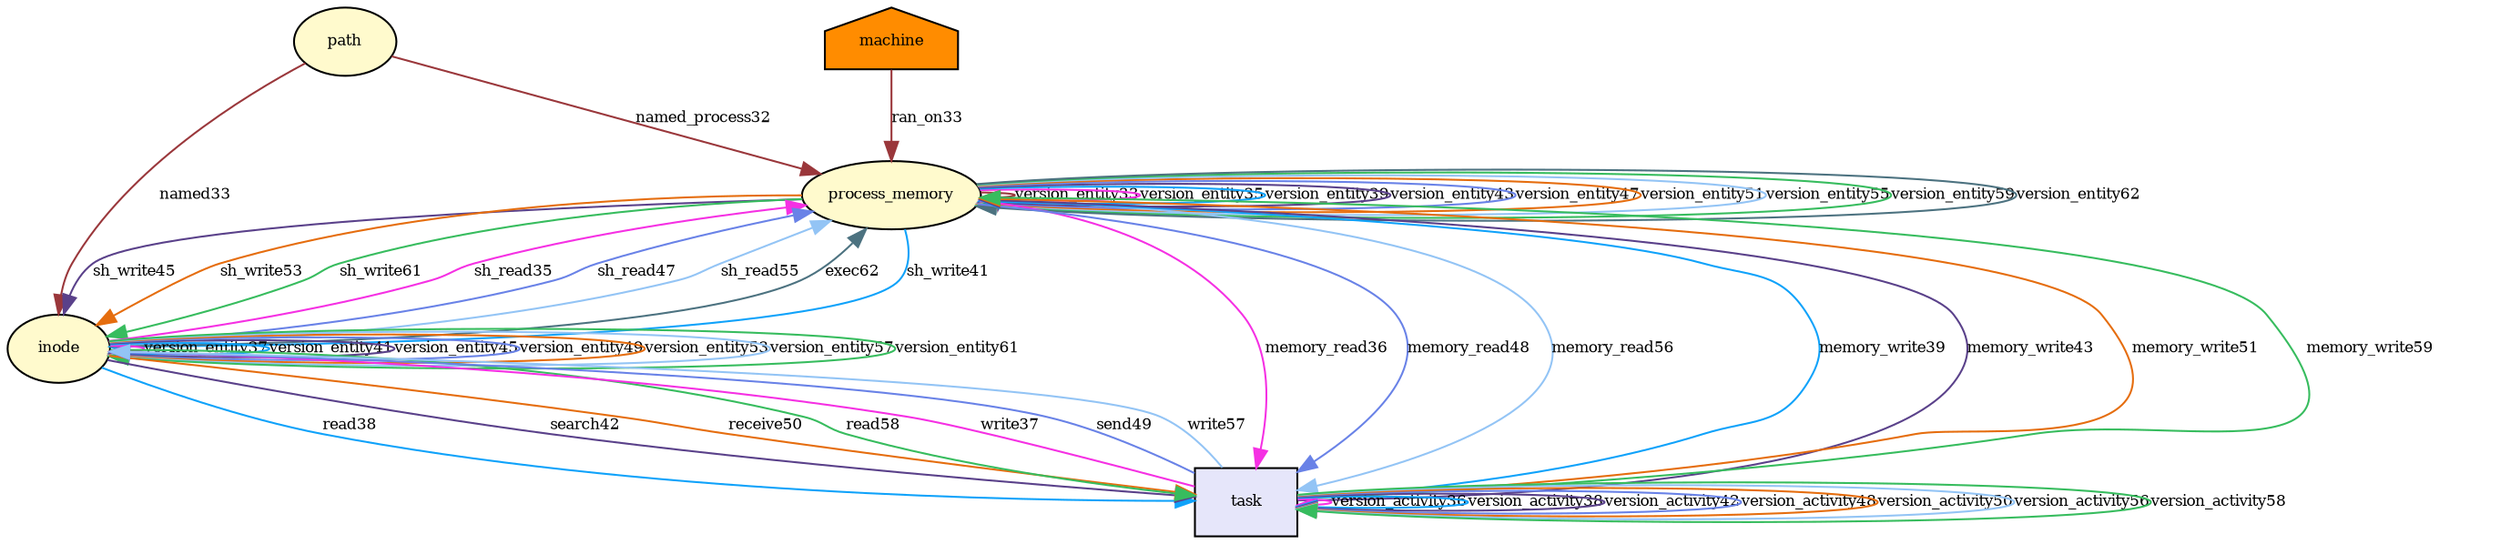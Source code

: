 digraph RGL__DirectedAdjacencyGraph {path[fontsize = 8,label = "path",shape = ellipse, fillcolor="#fffacd", style = filled]

process_memory[fontsize = 8,label = "process_memory",shape = ellipse, fillcolor="#fffacd", style = filled]

path -> process_memory[fontsize = 8,label = "named_process32", color="#9a373b"]

process_memory -> process_memory[fontsize = 8,label = "version_entity33", color="#9a373b"]

machine[fontsize = 8,label = "machine",shape = house, fillcolor="#ff8c00", style = filled]

machine -> process_memory[fontsize = 8,label = "ran_on33", color="#9a373b"]

inode[fontsize = 8,label = "inode",shape = ellipse, fillcolor="#fffacd", style = filled]

path -> inode[fontsize = 8,label = "named33", color="#9a373b"]

process_memory -> process_memory[fontsize = 8,label = "version_entity35", color="#f530e3"]

inode -> process_memory[fontsize = 8,label = "sh_read35", color="#f530e3"]

task[fontsize = 8,label = "task",shape = rectangle, fillcolor="#e6e6fa", style = filled]

task -> task[fontsize = 8,label = "version_activity36", color="#f530e3"]

process_memory -> task[fontsize = 8,label = "memory_read36", color="#f530e3"]

inode -> inode[fontsize = 8,label = "version_entity37", color="#f530e3"]

task -> inode[fontsize = 8,label = "write37", color="#f530e3"]

task -> task[fontsize = 8,label = "version_activity38", color="#0fa2fa"]

inode -> task[fontsize = 8,label = "read38", color="#0fa2fa"]

process_memory -> process_memory[fontsize = 8,label = "version_entity39", color="#0fa2fa"]

task -> process_memory[fontsize = 8,label = "memory_write39", color="#0fa2fa"]

inode -> inode[fontsize = 8,label = "version_entity41", color="#0fa2fa"]

process_memory -> inode[fontsize = 8,label = "sh_write41", color="#0fa2fa"]

task -> task[fontsize = 8,label = "version_activity42", color="#5a418a"]

inode -> task[fontsize = 8,label = "search42", color="#5a418a"]

process_memory -> process_memory[fontsize = 8,label = "version_entity43", color="#5a418a"]

task -> process_memory[fontsize = 8,label = "memory_write43", color="#5a418a"]

inode -> inode[fontsize = 8,label = "version_entity45", color="#5a418a"]

process_memory -> inode[fontsize = 8,label = "sh_write45", color="#5a418a"]

process_memory -> process_memory[fontsize = 8,label = "version_entity47", color="#6982e7"]

inode -> process_memory[fontsize = 8,label = "sh_read47", color="#6982e7"]

task -> task[fontsize = 8,label = "version_activity48", color="#6982e7"]

process_memory -> task[fontsize = 8,label = "memory_read48", color="#6982e7"]

inode -> inode[fontsize = 8,label = "version_entity49", color="#6982e7"]

task -> inode[fontsize = 8,label = "send49", color="#6982e7"]

task -> task[fontsize = 8,label = "version_activity50", color="#e56d0e"]

inode -> task[fontsize = 8,label = "receive50", color="#e56d0e"]

process_memory -> process_memory[fontsize = 8,label = "version_entity51", color="#e56d0e"]

task -> process_memory[fontsize = 8,label = "memory_write51", color="#e56d0e"]

inode -> inode[fontsize = 8,label = "version_entity53", color="#e56d0e"]

process_memory -> inode[fontsize = 8,label = "sh_write53", color="#e56d0e"]

process_memory -> process_memory[fontsize = 8,label = "version_entity55", color="#93c4f5"]

inode -> process_memory[fontsize = 8,label = "sh_read55", color="#93c4f5"]

task -> task[fontsize = 8,label = "version_activity56", color="#93c4f5"]

process_memory -> task[fontsize = 8,label = "memory_read56", color="#93c4f5"]

inode -> inode[fontsize = 8,label = "version_entity57", color="#93c4f5"]

task -> inode[fontsize = 8,label = "write57", color="#93c4f5"]

task -> task[fontsize = 8,label = "version_activity58", color="#37bc5e"]

inode -> task[fontsize = 8,label = "read58", color="#37bc5e"]

process_memory -> process_memory[fontsize = 8,label = "version_entity59", color="#37bc5e"]

task -> process_memory[fontsize = 8,label = "memory_write59", color="#37bc5e"]

inode -> inode[fontsize = 8,label = "version_entity61", color="#37bc5e"]

process_memory -> inode[fontsize = 8,label = "sh_write61", color="#37bc5e"]

process_memory -> process_memory[fontsize = 8,label = "version_entity62", color="#4c7280"]

inode -> process_memory[fontsize = 8,label = "exec62", color="#4c7280"]

}